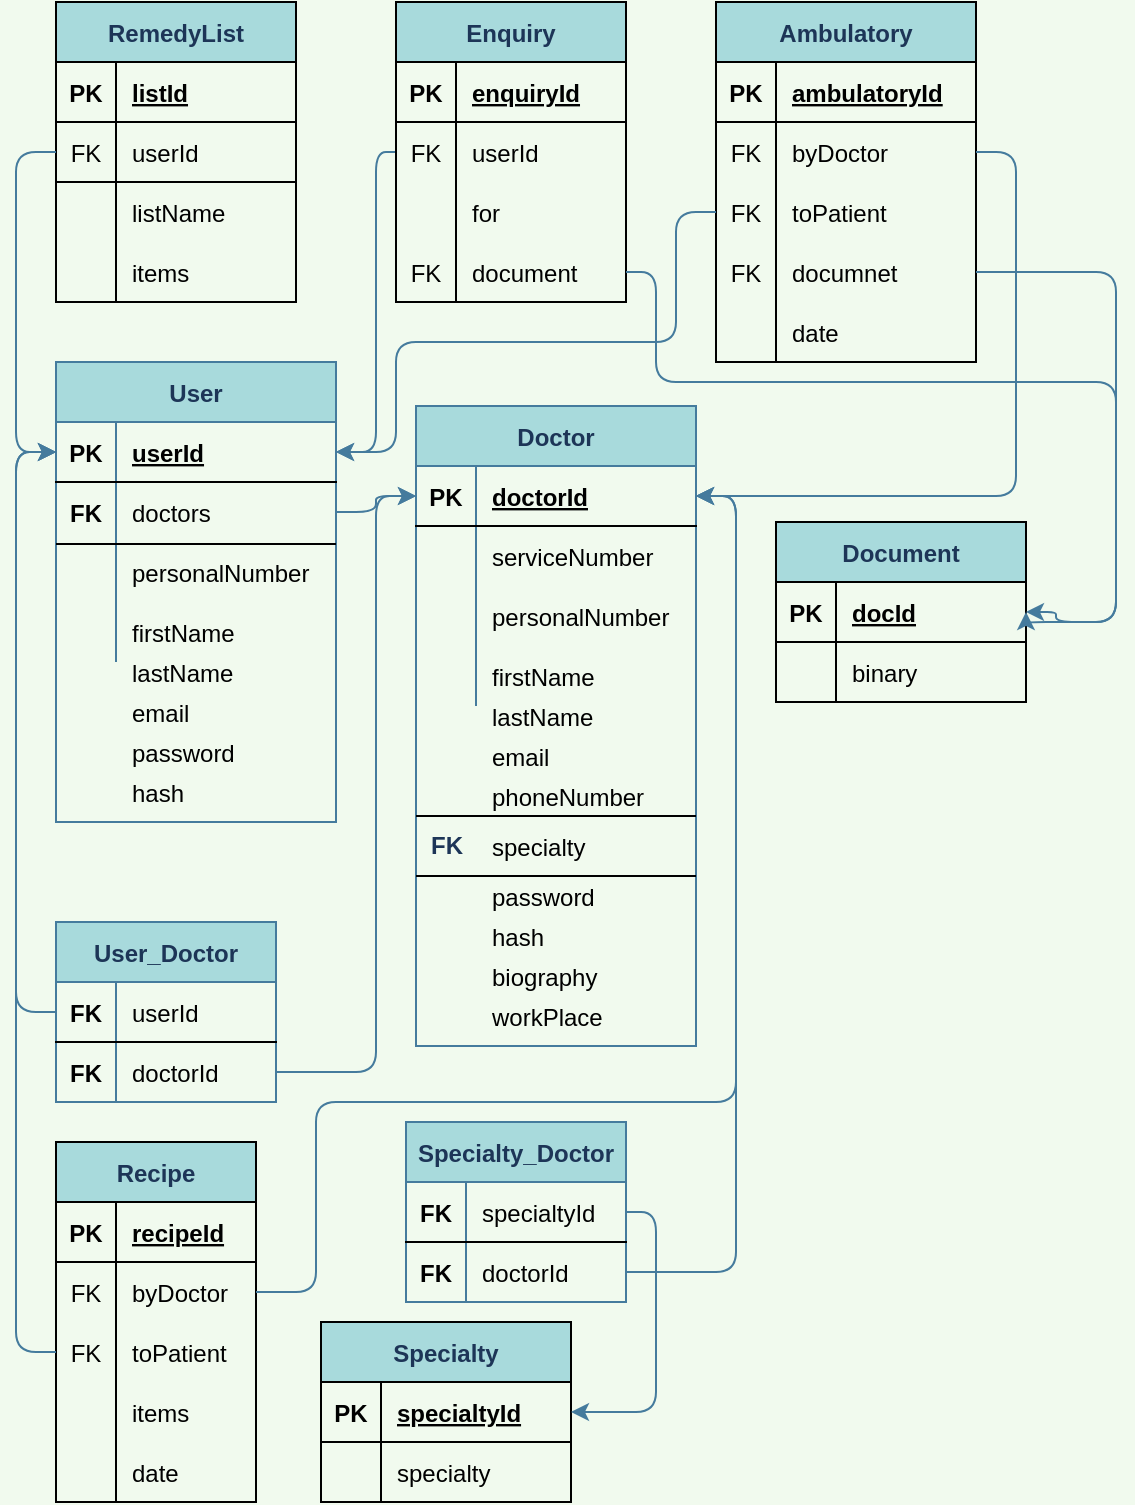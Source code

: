 <mxfile version="14.2.9" type="device"><diagram id="smJBEBdw3qBVGpGsTQsP" name="Page-1"><mxGraphModel dx="865" dy="507" grid="1" gridSize="10" guides="1" tooltips="1" connect="1" arrows="1" fold="1" page="1" pageScale="1" pageWidth="850" pageHeight="1100" background="#F1FAEE" math="0" shadow="0"><root><mxCell id="0"/><mxCell id="1" parent="0"/><mxCell id="NBeyFzNZFBUylJ6lmExI-7" value="User" style="shape=table;startSize=30;container=1;collapsible=1;childLayout=tableLayout;fixedRows=1;rowLines=0;fontStyle=1;align=center;resizeLast=1;rounded=0;sketch=0;strokeColor=#457B9D;fillColor=#A8DADC;fontColor=#1D3557;" vertex="1" parent="1"><mxGeometry x="40" y="200" width="140" height="230" as="geometry"/></mxCell><mxCell id="NBeyFzNZFBUylJ6lmExI-8" value="" style="shape=partialRectangle;collapsible=0;dropTarget=0;pointerEvents=0;fillColor=none;top=0;left=0;bottom=1;right=0;points=[[0,0.5],[1,0.5]];portConstraint=eastwest;" vertex="1" parent="NBeyFzNZFBUylJ6lmExI-7"><mxGeometry y="30" width="140" height="30" as="geometry"/></mxCell><mxCell id="NBeyFzNZFBUylJ6lmExI-9" value="PK" style="shape=partialRectangle;connectable=0;fillColor=none;top=0;left=0;bottom=0;right=0;fontStyle=1;overflow=hidden;" vertex="1" parent="NBeyFzNZFBUylJ6lmExI-8"><mxGeometry width="30" height="30" as="geometry"/></mxCell><mxCell id="NBeyFzNZFBUylJ6lmExI-10" value="userId" style="shape=partialRectangle;connectable=0;fillColor=none;top=0;left=0;bottom=0;right=0;align=left;spacingLeft=6;fontStyle=5;overflow=hidden;" vertex="1" parent="NBeyFzNZFBUylJ6lmExI-8"><mxGeometry x="30" width="110" height="30" as="geometry"/></mxCell><mxCell id="NBeyFzNZFBUylJ6lmExI-11" value="" style="shape=partialRectangle;collapsible=0;dropTarget=0;pointerEvents=0;fillColor=none;top=0;left=0;bottom=0;right=0;points=[[0,0.5],[1,0.5]];portConstraint=eastwest;" vertex="1" parent="NBeyFzNZFBUylJ6lmExI-7"><mxGeometry y="60" width="140" height="30" as="geometry"/></mxCell><mxCell id="NBeyFzNZFBUylJ6lmExI-12" value="FK" style="shape=partialRectangle;connectable=0;fillColor=none;top=0;left=0;bottom=0;right=0;editable=1;overflow=hidden;fontStyle=1" vertex="1" parent="NBeyFzNZFBUylJ6lmExI-11"><mxGeometry width="30" height="30" as="geometry"/></mxCell><mxCell id="NBeyFzNZFBUylJ6lmExI-13" value="doctors" style="shape=partialRectangle;connectable=0;fillColor=none;top=0;left=0;bottom=0;right=0;align=left;spacingLeft=6;overflow=hidden;" vertex="1" parent="NBeyFzNZFBUylJ6lmExI-11"><mxGeometry x="30" width="110" height="30" as="geometry"/></mxCell><mxCell id="NBeyFzNZFBUylJ6lmExI-14" value="" style="shape=partialRectangle;collapsible=0;dropTarget=0;pointerEvents=0;fillColor=none;top=0;left=0;bottom=0;right=0;points=[[0,0.5],[1,0.5]];portConstraint=eastwest;" vertex="1" parent="NBeyFzNZFBUylJ6lmExI-7"><mxGeometry y="90" width="140" height="30" as="geometry"/></mxCell><mxCell id="NBeyFzNZFBUylJ6lmExI-15" value="" style="shape=partialRectangle;connectable=0;fillColor=none;top=0;left=0;bottom=0;right=0;editable=1;overflow=hidden;" vertex="1" parent="NBeyFzNZFBUylJ6lmExI-14"><mxGeometry width="30" height="30" as="geometry"/></mxCell><mxCell id="NBeyFzNZFBUylJ6lmExI-16" value="personalNumber" style="shape=partialRectangle;connectable=0;fillColor=none;top=0;left=0;bottom=0;right=0;align=left;spacingLeft=6;overflow=hidden;" vertex="1" parent="NBeyFzNZFBUylJ6lmExI-14"><mxGeometry x="30" width="110" height="30" as="geometry"/></mxCell><mxCell id="NBeyFzNZFBUylJ6lmExI-17" value="" style="shape=partialRectangle;collapsible=0;dropTarget=0;pointerEvents=0;fillColor=none;top=0;left=0;bottom=0;right=0;points=[[0,0.5],[1,0.5]];portConstraint=eastwest;" vertex="1" parent="NBeyFzNZFBUylJ6lmExI-7"><mxGeometry y="120" width="140" height="30" as="geometry"/></mxCell><mxCell id="NBeyFzNZFBUylJ6lmExI-18" value="" style="shape=partialRectangle;connectable=0;fillColor=none;top=0;left=0;bottom=0;right=0;editable=1;overflow=hidden;" vertex="1" parent="NBeyFzNZFBUylJ6lmExI-17"><mxGeometry width="30" height="30" as="geometry"/></mxCell><mxCell id="NBeyFzNZFBUylJ6lmExI-19" value="firstName" style="shape=partialRectangle;connectable=0;fillColor=none;top=0;left=0;bottom=0;right=0;align=left;spacingLeft=6;overflow=hidden;" vertex="1" parent="NBeyFzNZFBUylJ6lmExI-17"><mxGeometry x="30" width="110" height="30" as="geometry"/></mxCell><mxCell id="NBeyFzNZFBUylJ6lmExI-40" value="" style="line;strokeWidth=1;rotatable=0;dashed=0;labelPosition=right;align=left;verticalAlign=middle;spacingTop=0;spacingLeft=6;points=[];portConstraint=eastwest;rounded=0;sketch=0;fillColor=#A8DADC;fontColor=#1D3557;" vertex="1" parent="1"><mxGeometry x="40" y="286" width="140" height="10" as="geometry"/></mxCell><mxCell id="NBeyFzNZFBUylJ6lmExI-41" value="" style="shape=partialRectangle;collapsible=0;dropTarget=0;pointerEvents=0;fillColor=none;top=0;left=0;bottom=0;right=0;points=[[0,0.5],[1,0.5]];portConstraint=eastwest;" vertex="1" parent="1"><mxGeometry x="40" y="340" width="180" height="30" as="geometry"/></mxCell><mxCell id="NBeyFzNZFBUylJ6lmExI-42" value="" style="shape=partialRectangle;connectable=0;fillColor=none;top=0;left=0;bottom=0;right=0;editable=1;overflow=hidden;" vertex="1" parent="NBeyFzNZFBUylJ6lmExI-41"><mxGeometry width="30" height="30" as="geometry"/></mxCell><mxCell id="NBeyFzNZFBUylJ6lmExI-43" value="lastName" style="shape=partialRectangle;connectable=0;fillColor=none;top=0;left=0;bottom=0;right=0;align=left;spacingLeft=6;overflow=hidden;" vertex="1" parent="NBeyFzNZFBUylJ6lmExI-41"><mxGeometry x="30" width="150" height="30" as="geometry"/></mxCell><mxCell id="NBeyFzNZFBUylJ6lmExI-44" value="" style="shape=partialRectangle;collapsible=0;dropTarget=0;pointerEvents=0;fillColor=none;top=0;left=0;bottom=0;right=0;points=[[0,0.5],[1,0.5]];portConstraint=eastwest;" vertex="1" parent="1"><mxGeometry x="40" y="360" width="180" height="30" as="geometry"/></mxCell><mxCell id="NBeyFzNZFBUylJ6lmExI-45" value="" style="shape=partialRectangle;connectable=0;fillColor=none;top=0;left=0;bottom=0;right=0;editable=1;overflow=hidden;" vertex="1" parent="NBeyFzNZFBUylJ6lmExI-44"><mxGeometry width="30" height="30" as="geometry"/></mxCell><mxCell id="NBeyFzNZFBUylJ6lmExI-46" value="email" style="shape=partialRectangle;connectable=0;fillColor=none;top=0;left=0;bottom=0;right=0;align=left;spacingLeft=6;overflow=hidden;" vertex="1" parent="NBeyFzNZFBUylJ6lmExI-44"><mxGeometry x="30" width="150" height="30" as="geometry"/></mxCell><mxCell id="NBeyFzNZFBUylJ6lmExI-47" value="" style="shape=partialRectangle;collapsible=0;dropTarget=0;pointerEvents=0;fillColor=none;top=0;left=0;bottom=0;right=0;points=[[0,0.5],[1,0.5]];portConstraint=eastwest;" vertex="1" parent="1"><mxGeometry x="40" y="380" width="180" height="30" as="geometry"/></mxCell><mxCell id="NBeyFzNZFBUylJ6lmExI-48" value="" style="shape=partialRectangle;connectable=0;fillColor=none;top=0;left=0;bottom=0;right=0;editable=1;overflow=hidden;" vertex="1" parent="NBeyFzNZFBUylJ6lmExI-47"><mxGeometry width="30" height="30" as="geometry"/></mxCell><mxCell id="NBeyFzNZFBUylJ6lmExI-49" value="password" style="shape=partialRectangle;connectable=0;fillColor=none;top=0;left=0;bottom=0;right=0;align=left;spacingLeft=6;overflow=hidden;" vertex="1" parent="NBeyFzNZFBUylJ6lmExI-47"><mxGeometry x="30" width="150" height="30" as="geometry"/></mxCell><mxCell id="NBeyFzNZFBUylJ6lmExI-50" value="" style="shape=partialRectangle;collapsible=0;dropTarget=0;pointerEvents=0;fillColor=none;top=0;left=0;bottom=0;right=0;points=[[0,0.5],[1,0.5]];portConstraint=eastwest;" vertex="1" parent="1"><mxGeometry x="40" y="400" width="180" height="30" as="geometry"/></mxCell><mxCell id="NBeyFzNZFBUylJ6lmExI-51" value="" style="shape=partialRectangle;connectable=0;fillColor=none;top=0;left=0;bottom=0;right=0;editable=1;overflow=hidden;" vertex="1" parent="NBeyFzNZFBUylJ6lmExI-50"><mxGeometry width="30" height="30" as="geometry"/></mxCell><mxCell id="NBeyFzNZFBUylJ6lmExI-52" value="hash" style="shape=partialRectangle;connectable=0;fillColor=none;top=0;left=0;bottom=0;right=0;align=left;spacingLeft=6;overflow=hidden;" vertex="1" parent="NBeyFzNZFBUylJ6lmExI-50"><mxGeometry x="30" width="150" height="30" as="geometry"/></mxCell><mxCell id="NBeyFzNZFBUylJ6lmExI-56" value="Doctor" style="shape=table;startSize=30;container=1;collapsible=1;childLayout=tableLayout;fixedRows=1;rowLines=0;fontStyle=1;align=center;resizeLast=1;rounded=0;sketch=0;strokeColor=#457B9D;fillColor=#A8DADC;fontColor=#1D3557;" vertex="1" parent="1"><mxGeometry x="220" y="222" width="140" height="320" as="geometry"/></mxCell><mxCell id="NBeyFzNZFBUylJ6lmExI-57" value="" style="shape=partialRectangle;collapsible=0;dropTarget=0;pointerEvents=0;fillColor=none;top=0;left=0;bottom=1;right=0;points=[[0,0.5],[1,0.5]];portConstraint=eastwest;" vertex="1" parent="NBeyFzNZFBUylJ6lmExI-56"><mxGeometry y="30" width="140" height="30" as="geometry"/></mxCell><mxCell id="NBeyFzNZFBUylJ6lmExI-58" value="PK" style="shape=partialRectangle;connectable=0;fillColor=none;top=0;left=0;bottom=0;right=0;fontStyle=1;overflow=hidden;" vertex="1" parent="NBeyFzNZFBUylJ6lmExI-57"><mxGeometry width="30" height="30" as="geometry"/></mxCell><mxCell id="NBeyFzNZFBUylJ6lmExI-59" value="doctorId" style="shape=partialRectangle;connectable=0;fillColor=none;top=0;left=0;bottom=0;right=0;align=left;spacingLeft=6;fontStyle=5;overflow=hidden;" vertex="1" parent="NBeyFzNZFBUylJ6lmExI-57"><mxGeometry x="30" width="110" height="30" as="geometry"/></mxCell><mxCell id="NBeyFzNZFBUylJ6lmExI-60" value="" style="shape=partialRectangle;collapsible=0;dropTarget=0;pointerEvents=0;fillColor=none;top=0;left=0;bottom=0;right=0;points=[[0,0.5],[1,0.5]];portConstraint=eastwest;" vertex="1" parent="NBeyFzNZFBUylJ6lmExI-56"><mxGeometry y="60" width="140" height="30" as="geometry"/></mxCell><mxCell id="NBeyFzNZFBUylJ6lmExI-61" value="" style="shape=partialRectangle;connectable=0;fillColor=none;top=0;left=0;bottom=0;right=0;editable=1;overflow=hidden;" vertex="1" parent="NBeyFzNZFBUylJ6lmExI-60"><mxGeometry width="30" height="30" as="geometry"/></mxCell><mxCell id="NBeyFzNZFBUylJ6lmExI-62" value="serviceNumber" style="shape=partialRectangle;connectable=0;fillColor=none;top=0;left=0;bottom=0;right=0;align=left;spacingLeft=6;overflow=hidden;" vertex="1" parent="NBeyFzNZFBUylJ6lmExI-60"><mxGeometry x="30" width="110" height="30" as="geometry"/></mxCell><mxCell id="NBeyFzNZFBUylJ6lmExI-63" value="" style="shape=partialRectangle;collapsible=0;dropTarget=0;pointerEvents=0;fillColor=none;top=0;left=0;bottom=0;right=0;points=[[0,0.5],[1,0.5]];portConstraint=eastwest;" vertex="1" parent="NBeyFzNZFBUylJ6lmExI-56"><mxGeometry y="90" width="140" height="30" as="geometry"/></mxCell><mxCell id="NBeyFzNZFBUylJ6lmExI-64" value="" style="shape=partialRectangle;connectable=0;fillColor=none;top=0;left=0;bottom=0;right=0;editable=1;overflow=hidden;" vertex="1" parent="NBeyFzNZFBUylJ6lmExI-63"><mxGeometry width="30" height="30" as="geometry"/></mxCell><mxCell id="NBeyFzNZFBUylJ6lmExI-65" value="personalNumber" style="shape=partialRectangle;connectable=0;fillColor=none;top=0;left=0;bottom=0;right=0;align=left;spacingLeft=6;overflow=hidden;" vertex="1" parent="NBeyFzNZFBUylJ6lmExI-63"><mxGeometry x="30" width="110" height="30" as="geometry"/></mxCell><mxCell id="NBeyFzNZFBUylJ6lmExI-66" value="" style="shape=partialRectangle;collapsible=0;dropTarget=0;pointerEvents=0;fillColor=none;top=0;left=0;bottom=0;right=0;points=[[0,0.5],[1,0.5]];portConstraint=eastwest;" vertex="1" parent="NBeyFzNZFBUylJ6lmExI-56"><mxGeometry y="120" width="140" height="30" as="geometry"/></mxCell><mxCell id="NBeyFzNZFBUylJ6lmExI-67" value="" style="shape=partialRectangle;connectable=0;fillColor=none;top=0;left=0;bottom=0;right=0;editable=1;overflow=hidden;" vertex="1" parent="NBeyFzNZFBUylJ6lmExI-66"><mxGeometry width="30" height="30" as="geometry"/></mxCell><mxCell id="NBeyFzNZFBUylJ6lmExI-68" value="firstName" style="shape=partialRectangle;connectable=0;fillColor=none;top=0;left=0;bottom=0;right=0;align=left;spacingLeft=6;overflow=hidden;" vertex="1" parent="NBeyFzNZFBUylJ6lmExI-66"><mxGeometry x="30" width="110" height="30" as="geometry"/></mxCell><mxCell id="NBeyFzNZFBUylJ6lmExI-69" value="lastName" style="shape=partialRectangle;connectable=0;fillColor=none;top=0;left=0;bottom=0;right=0;align=left;spacingLeft=6;overflow=hidden;" vertex="1" parent="1"><mxGeometry x="250" y="362" width="150" height="30" as="geometry"/></mxCell><mxCell id="NBeyFzNZFBUylJ6lmExI-70" value="email" style="shape=partialRectangle;connectable=0;fillColor=none;top=0;left=0;bottom=0;right=0;align=left;spacingLeft=6;overflow=hidden;" vertex="1" parent="1"><mxGeometry x="250" y="382" width="150" height="30" as="geometry"/></mxCell><mxCell id="NBeyFzNZFBUylJ6lmExI-71" value="phoneNumber" style="shape=partialRectangle;connectable=0;fillColor=none;top=0;left=0;bottom=0;right=0;align=left;spacingLeft=6;overflow=hidden;" vertex="1" parent="1"><mxGeometry x="250" y="402" width="150" height="30" as="geometry"/></mxCell><mxCell id="NBeyFzNZFBUylJ6lmExI-72" value="specialty" style="shape=partialRectangle;connectable=0;fillColor=none;top=0;left=0;bottom=0;right=0;align=left;spacingLeft=6;overflow=hidden;" vertex="1" parent="1"><mxGeometry x="250" y="427" width="150" height="30" as="geometry"/></mxCell><mxCell id="NBeyFzNZFBUylJ6lmExI-73" value="FK" style="text;html=1;align=center;verticalAlign=middle;resizable=0;points=[];autosize=1;fontColor=#1D3557;fontStyle=1" vertex="1" parent="1"><mxGeometry x="220" y="432" width="30" height="20" as="geometry"/></mxCell><mxCell id="NBeyFzNZFBUylJ6lmExI-74" value="" style="line;strokeWidth=1;rotatable=0;dashed=0;labelPosition=right;align=left;verticalAlign=middle;spacingTop=0;spacingLeft=6;points=[];portConstraint=eastwest;rounded=0;sketch=0;fillColor=#A8DADC;fontColor=#1D3557;" vertex="1" parent="1"><mxGeometry x="220" y="452" width="140" height="10" as="geometry"/></mxCell><mxCell id="NBeyFzNZFBUylJ6lmExI-75" value="" style="line;strokeWidth=1;rotatable=0;dashed=0;labelPosition=right;align=left;verticalAlign=middle;spacingTop=0;spacingLeft=6;points=[];portConstraint=eastwest;rounded=0;sketch=0;fillColor=#A8DADC;fontColor=#1D3557;" vertex="1" parent="1"><mxGeometry x="220" y="422" width="140" height="10" as="geometry"/></mxCell><mxCell id="NBeyFzNZFBUylJ6lmExI-76" value="password" style="shape=partialRectangle;connectable=0;fillColor=none;top=0;left=0;bottom=0;right=0;align=left;spacingLeft=6;overflow=hidden;" vertex="1" parent="1"><mxGeometry x="250" y="452" width="150" height="30" as="geometry"/></mxCell><mxCell id="NBeyFzNZFBUylJ6lmExI-77" value="hash" style="shape=partialRectangle;connectable=0;fillColor=none;top=0;left=0;bottom=0;right=0;align=left;spacingLeft=6;overflow=hidden;" vertex="1" parent="1"><mxGeometry x="250" y="472" width="150" height="30" as="geometry"/></mxCell><mxCell id="NBeyFzNZFBUylJ6lmExI-78" value="biography" style="shape=partialRectangle;connectable=0;fillColor=none;top=0;left=0;bottom=0;right=0;align=left;spacingLeft=6;overflow=hidden;" vertex="1" parent="1"><mxGeometry x="250" y="492" width="150" height="30" as="geometry"/></mxCell><mxCell id="NBeyFzNZFBUylJ6lmExI-79" value="workPlace" style="shape=partialRectangle;connectable=0;fillColor=none;top=0;left=0;bottom=0;right=0;align=left;spacingLeft=6;overflow=hidden;" vertex="1" parent="1"><mxGeometry x="250" y="512" width="150" height="30" as="geometry"/></mxCell><mxCell id="NBeyFzNZFBUylJ6lmExI-82" value="User_Doctor" style="shape=table;startSize=30;container=1;collapsible=1;childLayout=tableLayout;fixedRows=1;rowLines=0;fontStyle=1;align=center;resizeLast=1;rounded=0;sketch=0;strokeColor=#457B9D;fillColor=#A8DADC;fontColor=#1D3557;" vertex="1" parent="1"><mxGeometry x="40" y="480" width="110" height="90" as="geometry"/></mxCell><mxCell id="NBeyFzNZFBUylJ6lmExI-83" value="" style="shape=partialRectangle;collapsible=0;dropTarget=0;pointerEvents=0;fillColor=none;top=0;left=0;bottom=1;right=0;points=[[0,0.5],[1,0.5]];portConstraint=eastwest;" vertex="1" parent="NBeyFzNZFBUylJ6lmExI-82"><mxGeometry y="30" width="110" height="30" as="geometry"/></mxCell><mxCell id="NBeyFzNZFBUylJ6lmExI-84" value="FK" style="shape=partialRectangle;connectable=0;fillColor=none;top=0;left=0;bottom=0;right=0;fontStyle=1;overflow=hidden;" vertex="1" parent="NBeyFzNZFBUylJ6lmExI-83"><mxGeometry width="30" height="30" as="geometry"/></mxCell><mxCell id="NBeyFzNZFBUylJ6lmExI-85" value="userId" style="shape=partialRectangle;connectable=0;fillColor=none;top=0;left=0;bottom=0;right=0;align=left;spacingLeft=6;fontStyle=0;overflow=hidden;" vertex="1" parent="NBeyFzNZFBUylJ6lmExI-83"><mxGeometry x="30" width="80" height="30" as="geometry"/></mxCell><mxCell id="NBeyFzNZFBUylJ6lmExI-86" value="" style="shape=partialRectangle;collapsible=0;dropTarget=0;pointerEvents=0;fillColor=none;top=0;left=0;bottom=0;right=0;points=[[0,0.5],[1,0.5]];portConstraint=eastwest;" vertex="1" parent="NBeyFzNZFBUylJ6lmExI-82"><mxGeometry y="60" width="110" height="30" as="geometry"/></mxCell><mxCell id="NBeyFzNZFBUylJ6lmExI-87" value="FK" style="shape=partialRectangle;connectable=0;fillColor=none;top=0;left=0;bottom=0;right=0;editable=1;overflow=hidden;fontStyle=1" vertex="1" parent="NBeyFzNZFBUylJ6lmExI-86"><mxGeometry width="30" height="30" as="geometry"/></mxCell><mxCell id="NBeyFzNZFBUylJ6lmExI-88" value="doctorId" style="shape=partialRectangle;connectable=0;fillColor=none;top=0;left=0;bottom=0;right=0;align=left;spacingLeft=6;overflow=hidden;" vertex="1" parent="NBeyFzNZFBUylJ6lmExI-86"><mxGeometry x="30" width="80" height="30" as="geometry"/></mxCell><mxCell id="NBeyFzNZFBUylJ6lmExI-95" style="edgeStyle=orthogonalEdgeStyle;curved=0;rounded=1;sketch=0;orthogonalLoop=1;jettySize=auto;html=1;entryX=0;entryY=0.5;entryDx=0;entryDy=0;strokeColor=#457B9D;fillColor=#A8DADC;fontColor=#1D3557;exitX=1;exitY=0.5;exitDx=0;exitDy=0;" edge="1" parent="1" source="NBeyFzNZFBUylJ6lmExI-86" target="NBeyFzNZFBUylJ6lmExI-57"><mxGeometry relative="1" as="geometry"><mxPoint x="230" y="540" as="sourcePoint"/><Array as="points"><mxPoint x="200" y="555"/><mxPoint x="200" y="267"/></Array></mxGeometry></mxCell><mxCell id="NBeyFzNZFBUylJ6lmExI-97" style="edgeStyle=orthogonalEdgeStyle;curved=0;rounded=1;sketch=0;orthogonalLoop=1;jettySize=auto;html=1;entryX=0;entryY=0.5;entryDx=0;entryDy=0;strokeColor=#457B9D;fillColor=#A8DADC;fontColor=#1D3557;" edge="1" parent="1" source="NBeyFzNZFBUylJ6lmExI-11" target="NBeyFzNZFBUylJ6lmExI-57"><mxGeometry relative="1" as="geometry"/></mxCell><mxCell id="NBeyFzNZFBUylJ6lmExI-98" style="edgeStyle=orthogonalEdgeStyle;curved=0;rounded=1;sketch=0;orthogonalLoop=1;jettySize=auto;html=1;exitX=0;exitY=0.5;exitDx=0;exitDy=0;entryX=0;entryY=0.5;entryDx=0;entryDy=0;strokeColor=#457B9D;fillColor=#A8DADC;fontColor=#1D3557;" edge="1" parent="1" source="NBeyFzNZFBUylJ6lmExI-83" target="NBeyFzNZFBUylJ6lmExI-8"><mxGeometry relative="1" as="geometry"/></mxCell><mxCell id="NBeyFzNZFBUylJ6lmExI-99" value="RemedyList" style="shape=table;startSize=30;container=1;collapsible=1;childLayout=tableLayout;fixedRows=1;rowLines=0;fontStyle=1;align=center;resizeLast=1;rounded=0;sketch=0;strokeColor=#000000;fillColor=#A8DADC;fontColor=#1D3557;" vertex="1" parent="1"><mxGeometry x="40" y="20" width="120" height="150" as="geometry"/></mxCell><mxCell id="NBeyFzNZFBUylJ6lmExI-100" value="" style="shape=partialRectangle;collapsible=0;dropTarget=0;pointerEvents=0;fillColor=none;top=0;left=0;bottom=1;right=0;points=[[0,0.5],[1,0.5]];portConstraint=eastwest;" vertex="1" parent="NBeyFzNZFBUylJ6lmExI-99"><mxGeometry y="30" width="120" height="30" as="geometry"/></mxCell><mxCell id="NBeyFzNZFBUylJ6lmExI-101" value="PK" style="shape=partialRectangle;connectable=0;fillColor=none;top=0;left=0;bottom=0;right=0;fontStyle=1;overflow=hidden;" vertex="1" parent="NBeyFzNZFBUylJ6lmExI-100"><mxGeometry width="30" height="30" as="geometry"/></mxCell><mxCell id="NBeyFzNZFBUylJ6lmExI-102" value="listId" style="shape=partialRectangle;connectable=0;fillColor=none;top=0;left=0;bottom=0;right=0;align=left;spacingLeft=6;fontStyle=5;overflow=hidden;" vertex="1" parent="NBeyFzNZFBUylJ6lmExI-100"><mxGeometry x="30" width="90" height="30" as="geometry"/></mxCell><mxCell id="NBeyFzNZFBUylJ6lmExI-112" value="" style="shape=partialRectangle;collapsible=0;dropTarget=0;pointerEvents=0;fillColor=none;top=0;left=0;bottom=0;right=0;points=[[0,0.5],[1,0.5]];portConstraint=eastwest;rounded=0;sketch=0;strokeColor=#000000;fontColor=#1D3557;" vertex="1" parent="NBeyFzNZFBUylJ6lmExI-99"><mxGeometry y="60" width="120" height="30" as="geometry"/></mxCell><mxCell id="NBeyFzNZFBUylJ6lmExI-113" value="FK" style="shape=partialRectangle;connectable=0;fillColor=none;top=0;left=0;bottom=0;right=0;fontStyle=0;overflow=hidden;" vertex="1" parent="NBeyFzNZFBUylJ6lmExI-112"><mxGeometry width="30" height="30" as="geometry"/></mxCell><mxCell id="NBeyFzNZFBUylJ6lmExI-114" value="userId" style="shape=partialRectangle;connectable=0;fillColor=none;top=0;left=0;bottom=0;right=0;align=left;spacingLeft=6;fontStyle=0;overflow=hidden;" vertex="1" parent="NBeyFzNZFBUylJ6lmExI-112"><mxGeometry x="30" width="90" height="30" as="geometry"/></mxCell><mxCell id="NBeyFzNZFBUylJ6lmExI-103" value="" style="shape=partialRectangle;collapsible=0;dropTarget=0;pointerEvents=0;fillColor=none;top=0;left=0;bottom=0;right=0;points=[[0,0.5],[1,0.5]];portConstraint=eastwest;" vertex="1" parent="NBeyFzNZFBUylJ6lmExI-99"><mxGeometry y="90" width="120" height="30" as="geometry"/></mxCell><mxCell id="NBeyFzNZFBUylJ6lmExI-104" value="" style="shape=partialRectangle;connectable=0;fillColor=none;top=0;left=0;bottom=0;right=0;editable=1;overflow=hidden;" vertex="1" parent="NBeyFzNZFBUylJ6lmExI-103"><mxGeometry width="30" height="30" as="geometry"/></mxCell><mxCell id="NBeyFzNZFBUylJ6lmExI-105" value="listName" style="shape=partialRectangle;connectable=0;fillColor=none;top=0;left=0;bottom=0;right=0;align=left;spacingLeft=6;overflow=hidden;" vertex="1" parent="NBeyFzNZFBUylJ6lmExI-103"><mxGeometry x="30" width="90" height="30" as="geometry"/></mxCell><mxCell id="NBeyFzNZFBUylJ6lmExI-106" value="" style="shape=partialRectangle;collapsible=0;dropTarget=0;pointerEvents=0;fillColor=none;top=0;left=0;bottom=0;right=0;points=[[0,0.5],[1,0.5]];portConstraint=eastwest;" vertex="1" parent="NBeyFzNZFBUylJ6lmExI-99"><mxGeometry y="120" width="120" height="30" as="geometry"/></mxCell><mxCell id="NBeyFzNZFBUylJ6lmExI-107" value="" style="shape=partialRectangle;connectable=0;fillColor=none;top=0;left=0;bottom=0;right=0;editable=1;overflow=hidden;" vertex="1" parent="NBeyFzNZFBUylJ6lmExI-106"><mxGeometry width="30" height="30" as="geometry"/></mxCell><mxCell id="NBeyFzNZFBUylJ6lmExI-108" value="items" style="shape=partialRectangle;connectable=0;fillColor=none;top=0;left=0;bottom=0;right=0;align=left;spacingLeft=6;overflow=hidden;" vertex="1" parent="NBeyFzNZFBUylJ6lmExI-106"><mxGeometry x="30" width="90" height="30" as="geometry"/></mxCell><mxCell id="NBeyFzNZFBUylJ6lmExI-115" value="" style="line;strokeWidth=1;rotatable=0;dashed=0;labelPosition=right;align=left;verticalAlign=middle;spacingTop=0;spacingLeft=6;points=[];portConstraint=eastwest;rounded=0;sketch=0;fillColor=#A8DADC;fontColor=#1D3557;" vertex="1" parent="1"><mxGeometry x="40" y="105" width="120" height="10" as="geometry"/></mxCell><mxCell id="NBeyFzNZFBUylJ6lmExI-116" style="edgeStyle=orthogonalEdgeStyle;curved=0;rounded=1;sketch=0;orthogonalLoop=1;jettySize=auto;html=1;exitX=0;exitY=0.5;exitDx=0;exitDy=0;entryX=0;entryY=0.5;entryDx=0;entryDy=0;strokeColor=#457B9D;fillColor=#A8DADC;fontColor=#1D3557;" edge="1" parent="1" source="NBeyFzNZFBUylJ6lmExI-112" target="NBeyFzNZFBUylJ6lmExI-8"><mxGeometry relative="1" as="geometry"/></mxCell><mxCell id="NBeyFzNZFBUylJ6lmExI-117" value="Recipe" style="shape=table;startSize=30;container=1;collapsible=1;childLayout=tableLayout;fixedRows=1;rowLines=0;fontStyle=1;align=center;resizeLast=1;rounded=0;sketch=0;strokeColor=#000000;fillColor=#A8DADC;fontColor=#1D3557;" vertex="1" parent="1"><mxGeometry x="40" y="590" width="100" height="180" as="geometry"/></mxCell><mxCell id="NBeyFzNZFBUylJ6lmExI-118" value="" style="shape=partialRectangle;collapsible=0;dropTarget=0;pointerEvents=0;fillColor=none;top=0;left=0;bottom=1;right=0;points=[[0,0.5],[1,0.5]];portConstraint=eastwest;" vertex="1" parent="NBeyFzNZFBUylJ6lmExI-117"><mxGeometry y="30" width="100" height="30" as="geometry"/></mxCell><mxCell id="NBeyFzNZFBUylJ6lmExI-119" value="PK" style="shape=partialRectangle;connectable=0;fillColor=none;top=0;left=0;bottom=0;right=0;fontStyle=1;overflow=hidden;" vertex="1" parent="NBeyFzNZFBUylJ6lmExI-118"><mxGeometry width="30" height="30" as="geometry"/></mxCell><mxCell id="NBeyFzNZFBUylJ6lmExI-120" value="recipeId" style="shape=partialRectangle;connectable=0;fillColor=none;top=0;left=0;bottom=0;right=0;align=left;spacingLeft=6;fontStyle=5;overflow=hidden;" vertex="1" parent="NBeyFzNZFBUylJ6lmExI-118"><mxGeometry x="30" width="70" height="30" as="geometry"/></mxCell><mxCell id="NBeyFzNZFBUylJ6lmExI-137" value="" style="shape=partialRectangle;collapsible=0;dropTarget=0;pointerEvents=0;fillColor=none;top=0;left=0;bottom=0;right=0;points=[[0,0.5],[1,0.5]];portConstraint=eastwest;rounded=0;sketch=0;strokeColor=#000000;fontColor=#1D3557;" vertex="1" parent="NBeyFzNZFBUylJ6lmExI-117"><mxGeometry y="60" width="100" height="30" as="geometry"/></mxCell><mxCell id="NBeyFzNZFBUylJ6lmExI-138" value="FK" style="shape=partialRectangle;connectable=0;fillColor=none;top=0;left=0;bottom=0;right=0;fontStyle=0;overflow=hidden;" vertex="1" parent="NBeyFzNZFBUylJ6lmExI-137"><mxGeometry width="30" height="30" as="geometry"/></mxCell><mxCell id="NBeyFzNZFBUylJ6lmExI-139" value="byDoctor" style="shape=partialRectangle;connectable=0;fillColor=none;top=0;left=0;bottom=0;right=0;align=left;spacingLeft=6;fontStyle=0;overflow=hidden;" vertex="1" parent="NBeyFzNZFBUylJ6lmExI-137"><mxGeometry x="30" width="70" height="30" as="geometry"/></mxCell><mxCell id="NBeyFzNZFBUylJ6lmExI-144" value="" style="shape=partialRectangle;collapsible=0;dropTarget=0;pointerEvents=0;fillColor=none;top=0;left=0;bottom=0;right=0;points=[[0,0.5],[1,0.5]];portConstraint=eastwest;rounded=0;sketch=0;strokeColor=#000000;fontColor=#1D3557;" vertex="1" parent="NBeyFzNZFBUylJ6lmExI-117"><mxGeometry y="90" width="100" height="30" as="geometry"/></mxCell><mxCell id="NBeyFzNZFBUylJ6lmExI-145" value="FK" style="shape=partialRectangle;connectable=0;fillColor=none;top=0;left=0;bottom=0;right=0;fontStyle=0;overflow=hidden;" vertex="1" parent="NBeyFzNZFBUylJ6lmExI-144"><mxGeometry width="30" height="30" as="geometry"/></mxCell><mxCell id="NBeyFzNZFBUylJ6lmExI-146" value="toPatient" style="shape=partialRectangle;connectable=0;fillColor=none;top=0;left=0;bottom=0;right=0;align=left;spacingLeft=6;fontStyle=0;overflow=hidden;" vertex="1" parent="NBeyFzNZFBUylJ6lmExI-144"><mxGeometry x="30" width="70" height="30" as="geometry"/></mxCell><mxCell id="NBeyFzNZFBUylJ6lmExI-124" value="" style="shape=partialRectangle;collapsible=0;dropTarget=0;pointerEvents=0;fillColor=none;top=0;left=0;bottom=0;right=0;points=[[0,0.5],[1,0.5]];portConstraint=eastwest;" vertex="1" parent="NBeyFzNZFBUylJ6lmExI-117"><mxGeometry y="120" width="100" height="30" as="geometry"/></mxCell><mxCell id="NBeyFzNZFBUylJ6lmExI-125" value="" style="shape=partialRectangle;connectable=0;fillColor=none;top=0;left=0;bottom=0;right=0;editable=1;overflow=hidden;" vertex="1" parent="NBeyFzNZFBUylJ6lmExI-124"><mxGeometry width="30" height="30" as="geometry"/></mxCell><mxCell id="NBeyFzNZFBUylJ6lmExI-126" value="items" style="shape=partialRectangle;connectable=0;fillColor=none;top=0;left=0;bottom=0;right=0;align=left;spacingLeft=6;overflow=hidden;" vertex="1" parent="NBeyFzNZFBUylJ6lmExI-124"><mxGeometry x="30" width="70" height="30" as="geometry"/></mxCell><mxCell id="NBeyFzNZFBUylJ6lmExI-127" value="" style="shape=partialRectangle;collapsible=0;dropTarget=0;pointerEvents=0;fillColor=none;top=0;left=0;bottom=0;right=0;points=[[0,0.5],[1,0.5]];portConstraint=eastwest;" vertex="1" parent="NBeyFzNZFBUylJ6lmExI-117"><mxGeometry y="150" width="100" height="30" as="geometry"/></mxCell><mxCell id="NBeyFzNZFBUylJ6lmExI-128" value="" style="shape=partialRectangle;connectable=0;fillColor=none;top=0;left=0;bottom=0;right=0;editable=1;overflow=hidden;" vertex="1" parent="NBeyFzNZFBUylJ6lmExI-127"><mxGeometry width="30" height="30" as="geometry"/></mxCell><mxCell id="NBeyFzNZFBUylJ6lmExI-129" value="date" style="shape=partialRectangle;connectable=0;fillColor=none;top=0;left=0;bottom=0;right=0;align=left;spacingLeft=6;overflow=hidden;" vertex="1" parent="NBeyFzNZFBUylJ6lmExI-127"><mxGeometry x="30" width="70" height="30" as="geometry"/></mxCell><mxCell id="NBeyFzNZFBUylJ6lmExI-147" style="edgeStyle=orthogonalEdgeStyle;curved=0;rounded=1;sketch=0;orthogonalLoop=1;jettySize=auto;html=1;strokeColor=#457B9D;fillColor=#A8DADC;fontColor=#1D3557;" edge="1" parent="1" source="NBeyFzNZFBUylJ6lmExI-137" target="NBeyFzNZFBUylJ6lmExI-57"><mxGeometry relative="1" as="geometry"><Array as="points"><mxPoint x="170" y="665"/><mxPoint x="170" y="570"/><mxPoint x="380" y="570"/><mxPoint x="380" y="267"/></Array></mxGeometry></mxCell><mxCell id="NBeyFzNZFBUylJ6lmExI-148" style="edgeStyle=orthogonalEdgeStyle;curved=0;rounded=1;sketch=0;orthogonalLoop=1;jettySize=auto;html=1;exitX=0;exitY=0.5;exitDx=0;exitDy=0;strokeColor=#457B9D;fillColor=#A8DADC;fontColor=#1D3557;" edge="1" parent="1" source="NBeyFzNZFBUylJ6lmExI-144" target="NBeyFzNZFBUylJ6lmExI-8"><mxGeometry relative="1" as="geometry"/></mxCell><mxCell id="NBeyFzNZFBUylJ6lmExI-149" value="Specialty" style="shape=table;startSize=30;container=1;collapsible=1;childLayout=tableLayout;fixedRows=1;rowLines=0;fontStyle=1;align=center;resizeLast=1;rounded=0;sketch=0;strokeColor=#000000;fillColor=#A8DADC;fontColor=#1D3557;" vertex="1" parent="1"><mxGeometry x="172.5" y="680" width="125" height="90" as="geometry"/></mxCell><mxCell id="NBeyFzNZFBUylJ6lmExI-150" value="" style="shape=partialRectangle;collapsible=0;dropTarget=0;pointerEvents=0;fillColor=none;top=0;left=0;bottom=1;right=0;points=[[0,0.5],[1,0.5]];portConstraint=eastwest;" vertex="1" parent="NBeyFzNZFBUylJ6lmExI-149"><mxGeometry y="30" width="125" height="30" as="geometry"/></mxCell><mxCell id="NBeyFzNZFBUylJ6lmExI-151" value="PK" style="shape=partialRectangle;connectable=0;fillColor=none;top=0;left=0;bottom=0;right=0;fontStyle=1;overflow=hidden;" vertex="1" parent="NBeyFzNZFBUylJ6lmExI-150"><mxGeometry width="30" height="30" as="geometry"/></mxCell><mxCell id="NBeyFzNZFBUylJ6lmExI-152" value="specialtyId" style="shape=partialRectangle;connectable=0;fillColor=none;top=0;left=0;bottom=0;right=0;align=left;spacingLeft=6;fontStyle=5;overflow=hidden;" vertex="1" parent="NBeyFzNZFBUylJ6lmExI-150"><mxGeometry x="30" width="95" height="30" as="geometry"/></mxCell><mxCell id="NBeyFzNZFBUylJ6lmExI-153" value="" style="shape=partialRectangle;collapsible=0;dropTarget=0;pointerEvents=0;fillColor=none;top=0;left=0;bottom=0;right=0;points=[[0,0.5],[1,0.5]];portConstraint=eastwest;" vertex="1" parent="NBeyFzNZFBUylJ6lmExI-149"><mxGeometry y="60" width="125" height="30" as="geometry"/></mxCell><mxCell id="NBeyFzNZFBUylJ6lmExI-154" value="" style="shape=partialRectangle;connectable=0;fillColor=none;top=0;left=0;bottom=0;right=0;editable=1;overflow=hidden;" vertex="1" parent="NBeyFzNZFBUylJ6lmExI-153"><mxGeometry width="30" height="30" as="geometry"/></mxCell><mxCell id="NBeyFzNZFBUylJ6lmExI-155" value="specialty" style="shape=partialRectangle;connectable=0;fillColor=none;top=0;left=0;bottom=0;right=0;align=left;spacingLeft=6;overflow=hidden;" vertex="1" parent="NBeyFzNZFBUylJ6lmExI-153"><mxGeometry x="30" width="95" height="30" as="geometry"/></mxCell><mxCell id="NBeyFzNZFBUylJ6lmExI-189" style="edgeStyle=orthogonalEdgeStyle;curved=0;rounded=1;sketch=0;orthogonalLoop=1;jettySize=auto;html=1;entryX=1;entryY=0.5;entryDx=0;entryDy=0;strokeColor=#457B9D;fillColor=#A8DADC;fontColor=#1D3557;" edge="1" parent="1" source="NBeyFzNZFBUylJ6lmExI-182" target="NBeyFzNZFBUylJ6lmExI-150"><mxGeometry relative="1" as="geometry"><Array as="points"><mxPoint x="340" y="625"/><mxPoint x="340" y="725"/></Array></mxGeometry></mxCell><mxCell id="NBeyFzNZFBUylJ6lmExI-182" value="Specialty_Doctor" style="shape=table;startSize=30;container=1;collapsible=1;childLayout=tableLayout;fixedRows=1;rowLines=0;fontStyle=1;align=center;resizeLast=1;rounded=0;sketch=0;strokeColor=#457B9D;fillColor=#A8DADC;fontColor=#1D3557;" vertex="1" parent="1"><mxGeometry x="215" y="580" width="110" height="90" as="geometry"/></mxCell><mxCell id="NBeyFzNZFBUylJ6lmExI-183" value="" style="shape=partialRectangle;collapsible=0;dropTarget=0;pointerEvents=0;fillColor=none;top=0;left=0;bottom=1;right=0;points=[[0,0.5],[1,0.5]];portConstraint=eastwest;" vertex="1" parent="NBeyFzNZFBUylJ6lmExI-182"><mxGeometry y="30" width="110" height="30" as="geometry"/></mxCell><mxCell id="NBeyFzNZFBUylJ6lmExI-184" value="FK" style="shape=partialRectangle;connectable=0;fillColor=none;top=0;left=0;bottom=0;right=0;fontStyle=1;overflow=hidden;" vertex="1" parent="NBeyFzNZFBUylJ6lmExI-183"><mxGeometry width="30" height="30" as="geometry"/></mxCell><mxCell id="NBeyFzNZFBUylJ6lmExI-185" value="specialtyId" style="shape=partialRectangle;connectable=0;fillColor=none;top=0;left=0;bottom=0;right=0;align=left;spacingLeft=6;fontStyle=0;overflow=hidden;" vertex="1" parent="NBeyFzNZFBUylJ6lmExI-183"><mxGeometry x="30" width="80" height="30" as="geometry"/></mxCell><mxCell id="NBeyFzNZFBUylJ6lmExI-186" value="" style="shape=partialRectangle;collapsible=0;dropTarget=0;pointerEvents=0;fillColor=none;top=0;left=0;bottom=0;right=0;points=[[0,0.5],[1,0.5]];portConstraint=eastwest;" vertex="1" parent="NBeyFzNZFBUylJ6lmExI-182"><mxGeometry y="60" width="110" height="30" as="geometry"/></mxCell><mxCell id="NBeyFzNZFBUylJ6lmExI-187" value="FK" style="shape=partialRectangle;connectable=0;fillColor=none;top=0;left=0;bottom=0;right=0;editable=1;overflow=hidden;fontStyle=1" vertex="1" parent="NBeyFzNZFBUylJ6lmExI-186"><mxGeometry width="30" height="30" as="geometry"/></mxCell><mxCell id="NBeyFzNZFBUylJ6lmExI-188" value="doctorId" style="shape=partialRectangle;connectable=0;fillColor=none;top=0;left=0;bottom=0;right=0;align=left;spacingLeft=6;overflow=hidden;" vertex="1" parent="NBeyFzNZFBUylJ6lmExI-186"><mxGeometry x="30" width="80" height="30" as="geometry"/></mxCell><mxCell id="NBeyFzNZFBUylJ6lmExI-190" style="edgeStyle=orthogonalEdgeStyle;curved=0;rounded=1;sketch=0;orthogonalLoop=1;jettySize=auto;html=1;strokeColor=#457B9D;fillColor=#A8DADC;fontColor=#1D3557;" edge="1" parent="1" source="NBeyFzNZFBUylJ6lmExI-186"><mxGeometry relative="1" as="geometry"><mxPoint x="360" y="267" as="targetPoint"/><Array as="points"><mxPoint x="380" y="655"/><mxPoint x="380" y="267"/></Array></mxGeometry></mxCell><mxCell id="NBeyFzNZFBUylJ6lmExI-204" value="Ambulatory" style="shape=table;startSize=30;container=1;collapsible=1;childLayout=tableLayout;fixedRows=1;rowLines=0;fontStyle=1;align=center;resizeLast=1;rounded=0;sketch=0;strokeColor=#000000;fillColor=#A8DADC;fontColor=#1D3557;" vertex="1" parent="1"><mxGeometry x="370" y="20" width="130" height="180" as="geometry"/></mxCell><mxCell id="NBeyFzNZFBUylJ6lmExI-205" value="" style="shape=partialRectangle;collapsible=0;dropTarget=0;pointerEvents=0;fillColor=none;top=0;left=0;bottom=1;right=0;points=[[0,0.5],[1,0.5]];portConstraint=eastwest;" vertex="1" parent="NBeyFzNZFBUylJ6lmExI-204"><mxGeometry y="30" width="130" height="30" as="geometry"/></mxCell><mxCell id="NBeyFzNZFBUylJ6lmExI-206" value="PK" style="shape=partialRectangle;connectable=0;fillColor=none;top=0;left=0;bottom=0;right=0;fontStyle=1;overflow=hidden;" vertex="1" parent="NBeyFzNZFBUylJ6lmExI-205"><mxGeometry width="30" height="30" as="geometry"/></mxCell><mxCell id="NBeyFzNZFBUylJ6lmExI-207" value="ambulatoryId" style="shape=partialRectangle;connectable=0;fillColor=none;top=0;left=0;bottom=0;right=0;align=left;spacingLeft=6;fontStyle=5;overflow=hidden;" vertex="1" parent="NBeyFzNZFBUylJ6lmExI-205"><mxGeometry x="30" width="100" height="30" as="geometry"/></mxCell><mxCell id="NBeyFzNZFBUylJ6lmExI-208" value="" style="shape=partialRectangle;collapsible=0;dropTarget=0;pointerEvents=0;fillColor=none;top=0;left=0;bottom=0;right=0;points=[[0,0.5],[1,0.5]];portConstraint=eastwest;rounded=0;sketch=0;strokeColor=#000000;fontColor=#1D3557;" vertex="1" parent="NBeyFzNZFBUylJ6lmExI-204"><mxGeometry y="60" width="130" height="30" as="geometry"/></mxCell><mxCell id="NBeyFzNZFBUylJ6lmExI-209" value="FK" style="shape=partialRectangle;connectable=0;fillColor=none;top=0;left=0;bottom=0;right=0;fontStyle=0;overflow=hidden;" vertex="1" parent="NBeyFzNZFBUylJ6lmExI-208"><mxGeometry width="30" height="30" as="geometry"/></mxCell><mxCell id="NBeyFzNZFBUylJ6lmExI-210" value="byDoctor" style="shape=partialRectangle;connectable=0;fillColor=none;top=0;left=0;bottom=0;right=0;align=left;spacingLeft=6;fontStyle=0;overflow=hidden;" vertex="1" parent="NBeyFzNZFBUylJ6lmExI-208"><mxGeometry x="30" width="100" height="30" as="geometry"/></mxCell><mxCell id="NBeyFzNZFBUylJ6lmExI-211" value="" style="shape=partialRectangle;collapsible=0;dropTarget=0;pointerEvents=0;fillColor=none;top=0;left=0;bottom=0;right=0;points=[[0,0.5],[1,0.5]];portConstraint=eastwest;rounded=0;sketch=0;strokeColor=#000000;fontColor=#1D3557;" vertex="1" parent="NBeyFzNZFBUylJ6lmExI-204"><mxGeometry y="90" width="130" height="30" as="geometry"/></mxCell><mxCell id="NBeyFzNZFBUylJ6lmExI-212" value="FK" style="shape=partialRectangle;connectable=0;fillColor=none;top=0;left=0;bottom=0;right=0;fontStyle=0;overflow=hidden;" vertex="1" parent="NBeyFzNZFBUylJ6lmExI-211"><mxGeometry width="30" height="30" as="geometry"/></mxCell><mxCell id="NBeyFzNZFBUylJ6lmExI-213" value="toPatient" style="shape=partialRectangle;connectable=0;fillColor=none;top=0;left=0;bottom=0;right=0;align=left;spacingLeft=6;fontStyle=0;overflow=hidden;" vertex="1" parent="NBeyFzNZFBUylJ6lmExI-211"><mxGeometry x="30" width="100" height="30" as="geometry"/></mxCell><mxCell id="NBeyFzNZFBUylJ6lmExI-214" value="" style="shape=partialRectangle;collapsible=0;dropTarget=0;pointerEvents=0;fillColor=none;top=0;left=0;bottom=0;right=0;points=[[0,0.5],[1,0.5]];portConstraint=eastwest;" vertex="1" parent="NBeyFzNZFBUylJ6lmExI-204"><mxGeometry y="120" width="130" height="30" as="geometry"/></mxCell><mxCell id="NBeyFzNZFBUylJ6lmExI-215" value="FK" style="shape=partialRectangle;connectable=0;fillColor=none;top=0;left=0;bottom=0;right=0;editable=1;overflow=hidden;" vertex="1" parent="NBeyFzNZFBUylJ6lmExI-214"><mxGeometry width="30" height="30" as="geometry"/></mxCell><mxCell id="NBeyFzNZFBUylJ6lmExI-216" value="documnet" style="shape=partialRectangle;connectable=0;fillColor=none;top=0;left=0;bottom=0;right=0;align=left;spacingLeft=6;overflow=hidden;" vertex="1" parent="NBeyFzNZFBUylJ6lmExI-214"><mxGeometry x="30" width="100" height="30" as="geometry"/></mxCell><mxCell id="NBeyFzNZFBUylJ6lmExI-217" value="" style="shape=partialRectangle;collapsible=0;dropTarget=0;pointerEvents=0;fillColor=none;top=0;left=0;bottom=0;right=0;points=[[0,0.5],[1,0.5]];portConstraint=eastwest;" vertex="1" parent="NBeyFzNZFBUylJ6lmExI-204"><mxGeometry y="150" width="130" height="30" as="geometry"/></mxCell><mxCell id="NBeyFzNZFBUylJ6lmExI-218" value="" style="shape=partialRectangle;connectable=0;fillColor=none;top=0;left=0;bottom=0;right=0;editable=1;overflow=hidden;" vertex="1" parent="NBeyFzNZFBUylJ6lmExI-217"><mxGeometry width="30" height="30" as="geometry"/></mxCell><mxCell id="NBeyFzNZFBUylJ6lmExI-219" value="date" style="shape=partialRectangle;connectable=0;fillColor=none;top=0;left=0;bottom=0;right=0;align=left;spacingLeft=6;overflow=hidden;" vertex="1" parent="NBeyFzNZFBUylJ6lmExI-217"><mxGeometry x="30" width="100" height="30" as="geometry"/></mxCell><mxCell id="NBeyFzNZFBUylJ6lmExI-220" style="edgeStyle=orthogonalEdgeStyle;curved=0;rounded=1;sketch=0;orthogonalLoop=1;jettySize=auto;html=1;exitX=1;exitY=0.5;exitDx=0;exitDy=0;strokeColor=#457B9D;fillColor=#A8DADC;fontColor=#1D3557;" edge="1" parent="1" source="NBeyFzNZFBUylJ6lmExI-208" target="NBeyFzNZFBUylJ6lmExI-57"><mxGeometry relative="1" as="geometry"/></mxCell><mxCell id="NBeyFzNZFBUylJ6lmExI-221" style="edgeStyle=orthogonalEdgeStyle;curved=0;rounded=1;sketch=0;orthogonalLoop=1;jettySize=auto;html=1;exitX=0;exitY=0.5;exitDx=0;exitDy=0;entryX=1;entryY=0.5;entryDx=0;entryDy=0;strokeColor=#457B9D;fillColor=#A8DADC;fontColor=#1D3557;" edge="1" parent="1" source="NBeyFzNZFBUylJ6lmExI-211" target="NBeyFzNZFBUylJ6lmExI-8"><mxGeometry relative="1" as="geometry"><Array as="points"><mxPoint x="350" y="125"/><mxPoint x="350" y="190"/><mxPoint x="210" y="190"/><mxPoint x="210" y="245"/></Array></mxGeometry></mxCell><mxCell id="NBeyFzNZFBUylJ6lmExI-235" style="edgeStyle=orthogonalEdgeStyle;curved=0;rounded=1;sketch=0;orthogonalLoop=1;jettySize=auto;html=1;entryX=1;entryY=0.5;entryDx=0;entryDy=0;strokeColor=#457B9D;fillColor=#A8DADC;fontColor=#1D3557;" edge="1" parent="1" source="NBeyFzNZFBUylJ6lmExI-222" target="NBeyFzNZFBUylJ6lmExI-8"><mxGeometry relative="1" as="geometry"><Array as="points"><mxPoint x="200" y="95"/><mxPoint x="200" y="245"/></Array></mxGeometry></mxCell><mxCell id="NBeyFzNZFBUylJ6lmExI-222" value="Enquiry" style="shape=table;startSize=30;container=1;collapsible=1;childLayout=tableLayout;fixedRows=1;rowLines=0;fontStyle=1;align=center;resizeLast=1;rounded=0;sketch=0;strokeColor=#000000;fillColor=#A8DADC;fontColor=#1D3557;" vertex="1" parent="1"><mxGeometry x="210" y="20" width="115" height="150" as="geometry"/></mxCell><mxCell id="NBeyFzNZFBUylJ6lmExI-223" value="" style="shape=partialRectangle;collapsible=0;dropTarget=0;pointerEvents=0;fillColor=none;top=0;left=0;bottom=1;right=0;points=[[0,0.5],[1,0.5]];portConstraint=eastwest;" vertex="1" parent="NBeyFzNZFBUylJ6lmExI-222"><mxGeometry y="30" width="115" height="30" as="geometry"/></mxCell><mxCell id="NBeyFzNZFBUylJ6lmExI-224" value="PK" style="shape=partialRectangle;connectable=0;fillColor=none;top=0;left=0;bottom=0;right=0;fontStyle=1;overflow=hidden;" vertex="1" parent="NBeyFzNZFBUylJ6lmExI-223"><mxGeometry width="30" height="30" as="geometry"/></mxCell><mxCell id="NBeyFzNZFBUylJ6lmExI-225" value="enquiryId" style="shape=partialRectangle;connectable=0;fillColor=none;top=0;left=0;bottom=0;right=0;align=left;spacingLeft=6;fontStyle=5;overflow=hidden;" vertex="1" parent="NBeyFzNZFBUylJ6lmExI-223"><mxGeometry x="30" width="85" height="30" as="geometry"/></mxCell><mxCell id="NBeyFzNZFBUylJ6lmExI-226" value="" style="shape=partialRectangle;collapsible=0;dropTarget=0;pointerEvents=0;fillColor=none;top=0;left=0;bottom=0;right=0;points=[[0,0.5],[1,0.5]];portConstraint=eastwest;rounded=0;sketch=0;strokeColor=#000000;fontColor=#1D3557;" vertex="1" parent="NBeyFzNZFBUylJ6lmExI-222"><mxGeometry y="60" width="115" height="30" as="geometry"/></mxCell><mxCell id="NBeyFzNZFBUylJ6lmExI-227" value="FK" style="shape=partialRectangle;connectable=0;fillColor=none;top=0;left=0;bottom=0;right=0;fontStyle=0;overflow=hidden;" vertex="1" parent="NBeyFzNZFBUylJ6lmExI-226"><mxGeometry width="30" height="30" as="geometry"/></mxCell><mxCell id="NBeyFzNZFBUylJ6lmExI-228" value="userId" style="shape=partialRectangle;connectable=0;fillColor=none;top=0;left=0;bottom=0;right=0;align=left;spacingLeft=6;fontStyle=0;overflow=hidden;" vertex="1" parent="NBeyFzNZFBUylJ6lmExI-226"><mxGeometry x="30" width="85" height="30" as="geometry"/></mxCell><mxCell id="NBeyFzNZFBUylJ6lmExI-229" value="" style="shape=partialRectangle;collapsible=0;dropTarget=0;pointerEvents=0;fillColor=none;top=0;left=0;bottom=0;right=0;points=[[0,0.5],[1,0.5]];portConstraint=eastwest;" vertex="1" parent="NBeyFzNZFBUylJ6lmExI-222"><mxGeometry y="90" width="115" height="30" as="geometry"/></mxCell><mxCell id="NBeyFzNZFBUylJ6lmExI-230" value="" style="shape=partialRectangle;connectable=0;fillColor=none;top=0;left=0;bottom=0;right=0;editable=1;overflow=hidden;" vertex="1" parent="NBeyFzNZFBUylJ6lmExI-229"><mxGeometry width="30" height="30" as="geometry"/></mxCell><mxCell id="NBeyFzNZFBUylJ6lmExI-231" value="for" style="shape=partialRectangle;connectable=0;fillColor=none;top=0;left=0;bottom=0;right=0;align=left;spacingLeft=6;overflow=hidden;" vertex="1" parent="NBeyFzNZFBUylJ6lmExI-229"><mxGeometry x="30" width="85" height="30" as="geometry"/></mxCell><mxCell id="NBeyFzNZFBUylJ6lmExI-232" value="" style="shape=partialRectangle;collapsible=0;dropTarget=0;pointerEvents=0;fillColor=none;top=0;left=0;bottom=0;right=0;points=[[0,0.5],[1,0.5]];portConstraint=eastwest;" vertex="1" parent="NBeyFzNZFBUylJ6lmExI-222"><mxGeometry y="120" width="115" height="30" as="geometry"/></mxCell><mxCell id="NBeyFzNZFBUylJ6lmExI-233" value="FK" style="shape=partialRectangle;connectable=0;fillColor=none;top=0;left=0;bottom=0;right=0;editable=1;overflow=hidden;" vertex="1" parent="NBeyFzNZFBUylJ6lmExI-232"><mxGeometry width="30" height="30" as="geometry"/></mxCell><mxCell id="NBeyFzNZFBUylJ6lmExI-234" value="document" style="shape=partialRectangle;connectable=0;fillColor=none;top=0;left=0;bottom=0;right=0;align=left;spacingLeft=6;overflow=hidden;" vertex="1" parent="NBeyFzNZFBUylJ6lmExI-232"><mxGeometry x="30" width="85" height="30" as="geometry"/></mxCell><mxCell id="NBeyFzNZFBUylJ6lmExI-236" value="Document" style="shape=table;startSize=30;container=1;collapsible=1;childLayout=tableLayout;fixedRows=1;rowLines=0;fontStyle=1;align=center;resizeLast=1;rounded=0;sketch=0;strokeColor=#000000;fillColor=#A8DADC;fontColor=#1D3557;" vertex="1" parent="1"><mxGeometry x="400" y="280" width="125" height="90" as="geometry"/></mxCell><mxCell id="NBeyFzNZFBUylJ6lmExI-237" value="" style="shape=partialRectangle;collapsible=0;dropTarget=0;pointerEvents=0;fillColor=none;top=0;left=0;bottom=1;right=0;points=[[0,0.5],[1,0.5]];portConstraint=eastwest;" vertex="1" parent="NBeyFzNZFBUylJ6lmExI-236"><mxGeometry y="30" width="125" height="30" as="geometry"/></mxCell><mxCell id="NBeyFzNZFBUylJ6lmExI-238" value="PK" style="shape=partialRectangle;connectable=0;fillColor=none;top=0;left=0;bottom=0;right=0;fontStyle=1;overflow=hidden;" vertex="1" parent="NBeyFzNZFBUylJ6lmExI-237"><mxGeometry width="30" height="30" as="geometry"/></mxCell><mxCell id="NBeyFzNZFBUylJ6lmExI-239" value="docId" style="shape=partialRectangle;connectable=0;fillColor=none;top=0;left=0;bottom=0;right=0;align=left;spacingLeft=6;fontStyle=5;overflow=hidden;" vertex="1" parent="NBeyFzNZFBUylJ6lmExI-237"><mxGeometry x="30" width="95" height="30" as="geometry"/></mxCell><mxCell id="NBeyFzNZFBUylJ6lmExI-240" value="" style="shape=partialRectangle;collapsible=0;dropTarget=0;pointerEvents=0;fillColor=none;top=0;left=0;bottom=0;right=0;points=[[0,0.5],[1,0.5]];portConstraint=eastwest;" vertex="1" parent="NBeyFzNZFBUylJ6lmExI-236"><mxGeometry y="60" width="125" height="30" as="geometry"/></mxCell><mxCell id="NBeyFzNZFBUylJ6lmExI-241" value="" style="shape=partialRectangle;connectable=0;fillColor=none;top=0;left=0;bottom=0;right=0;editable=1;overflow=hidden;" vertex="1" parent="NBeyFzNZFBUylJ6lmExI-240"><mxGeometry width="30" height="30" as="geometry"/></mxCell><mxCell id="NBeyFzNZFBUylJ6lmExI-242" value="binary" style="shape=partialRectangle;connectable=0;fillColor=none;top=0;left=0;bottom=0;right=0;align=left;spacingLeft=6;overflow=hidden;" vertex="1" parent="NBeyFzNZFBUylJ6lmExI-240"><mxGeometry x="30" width="95" height="30" as="geometry"/></mxCell><mxCell id="NBeyFzNZFBUylJ6lmExI-243" style="edgeStyle=orthogonalEdgeStyle;curved=0;rounded=1;sketch=0;orthogonalLoop=1;jettySize=auto;html=1;entryX=1;entryY=0.5;entryDx=0;entryDy=0;strokeColor=#457B9D;fillColor=#A8DADC;fontColor=#1D3557;" edge="1" parent="1" source="NBeyFzNZFBUylJ6lmExI-232" target="NBeyFzNZFBUylJ6lmExI-237"><mxGeometry relative="1" as="geometry"><Array as="points"><mxPoint x="340" y="155"/><mxPoint x="340" y="210"/><mxPoint x="570" y="210"/><mxPoint x="570" y="330"/><mxPoint x="525" y="330"/></Array></mxGeometry></mxCell><mxCell id="NBeyFzNZFBUylJ6lmExI-244" style="edgeStyle=orthogonalEdgeStyle;curved=0;rounded=1;sketch=0;orthogonalLoop=1;jettySize=auto;html=1;strokeColor=#457B9D;fillColor=#A8DADC;fontColor=#1D3557;" edge="1" parent="1" source="NBeyFzNZFBUylJ6lmExI-214" target="NBeyFzNZFBUylJ6lmExI-237"><mxGeometry relative="1" as="geometry"><mxPoint x="540" y="340" as="targetPoint"/><Array as="points"><mxPoint x="570" y="155"/><mxPoint x="570" y="330"/><mxPoint x="540" y="330"/><mxPoint x="540" y="325"/></Array></mxGeometry></mxCell></root></mxGraphModel></diagram></mxfile>